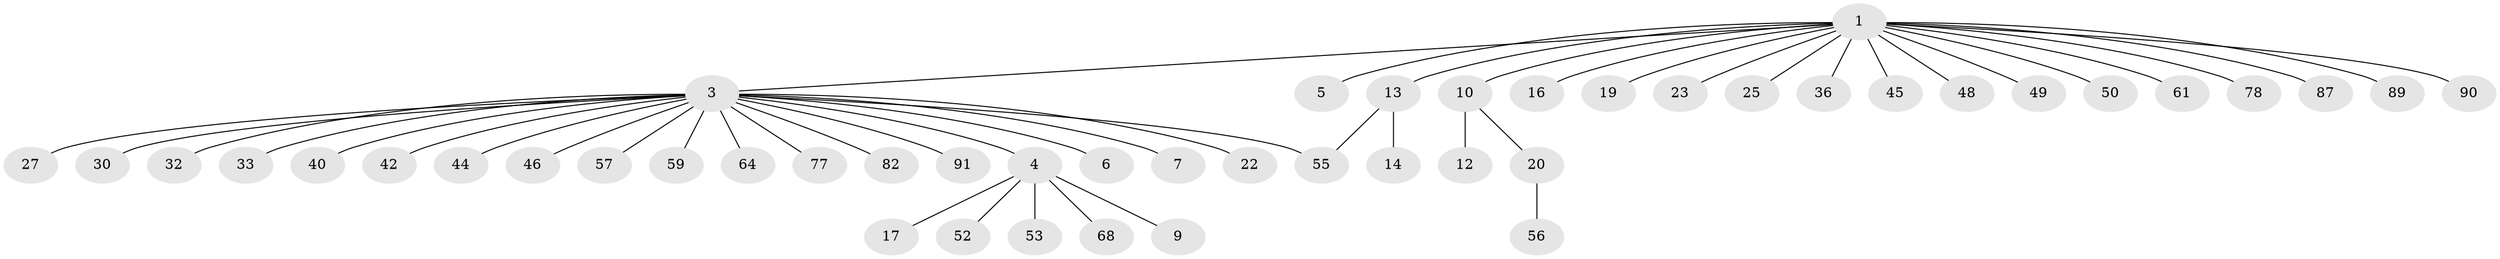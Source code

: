 // original degree distribution, {3: 0.0851063829787234, 17: 0.010638297872340425, 20: 0.010638297872340425, 6: 0.010638297872340425, 1: 0.6914893617021277, 8: 0.010638297872340425, 4: 0.031914893617021274, 2: 0.1276595744680851, 7: 0.010638297872340425, 5: 0.010638297872340425}
// Generated by graph-tools (version 1.1) at 2025/14/03/09/25 04:14:35]
// undirected, 47 vertices, 47 edges
graph export_dot {
graph [start="1"]
  node [color=gray90,style=filled];
  1 [super="+2"];
  3;
  4;
  5;
  6 [super="+24+15+8+63+85+75+35"];
  7 [super="+72+28+21"];
  9 [super="+38"];
  10 [super="+11+37+51+70+18"];
  12;
  13 [super="+39+69"];
  14 [super="+79"];
  16;
  17;
  19 [super="+29+34"];
  20;
  22 [super="+43+93+26"];
  23;
  25 [super="+60+58"];
  27;
  30 [super="+74+31"];
  32 [super="+80"];
  33 [super="+47"];
  36 [super="+73"];
  40 [super="+62"];
  42;
  44;
  45 [super="+54"];
  46 [super="+65"];
  48;
  49;
  50;
  52;
  53;
  55 [super="+84+88+66"];
  56;
  57 [super="+67"];
  59;
  61;
  64;
  68;
  77;
  78;
  82;
  87;
  89;
  90;
  91;
  1 -- 3;
  1 -- 10;
  1 -- 5;
  1 -- 13;
  1 -- 78;
  1 -- 16;
  1 -- 19;
  1 -- 87;
  1 -- 23;
  1 -- 89;
  1 -- 25;
  1 -- 90;
  1 -- 36;
  1 -- 45;
  1 -- 48;
  1 -- 49;
  1 -- 50;
  1 -- 61;
  3 -- 4;
  3 -- 6;
  3 -- 7;
  3 -- 22;
  3 -- 27;
  3 -- 30;
  3 -- 32;
  3 -- 33;
  3 -- 40;
  3 -- 42;
  3 -- 44;
  3 -- 46;
  3 -- 55;
  3 -- 57;
  3 -- 59;
  3 -- 64;
  3 -- 77;
  3 -- 82;
  3 -- 91;
  4 -- 9;
  4 -- 17;
  4 -- 52;
  4 -- 53;
  4 -- 68;
  10 -- 20;
  10 -- 12;
  13 -- 14;
  13 -- 55;
  20 -- 56;
}
